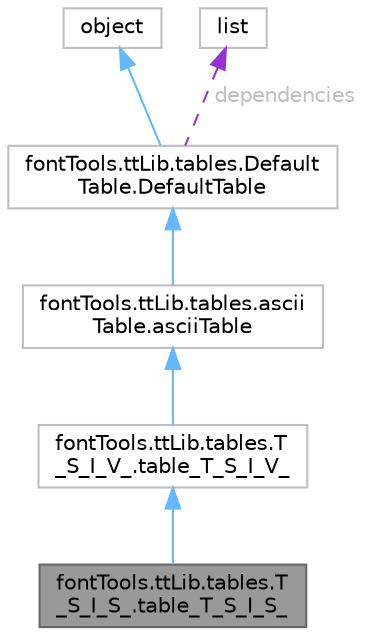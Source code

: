 digraph "fontTools.ttLib.tables.T_S_I_S_.table_T_S_I_S_"
{
 // LATEX_PDF_SIZE
  bgcolor="transparent";
  edge [fontname=Helvetica,fontsize=10,labelfontname=Helvetica,labelfontsize=10];
  node [fontname=Helvetica,fontsize=10,shape=box,height=0.2,width=0.4];
  Node1 [id="Node000001",label="fontTools.ttLib.tables.T\l_S_I_S_.table_T_S_I_S_",height=0.2,width=0.4,color="gray40", fillcolor="grey60", style="filled", fontcolor="black",tooltip=" "];
  Node2 -> Node1 [id="edge6_Node000001_Node000002",dir="back",color="steelblue1",style="solid",tooltip=" "];
  Node2 [id="Node000002",label="fontTools.ttLib.tables.T\l_S_I_V_.table_T_S_I_V_",height=0.2,width=0.4,color="grey75", fillcolor="white", style="filled",URL="$d3/d10/classfontTools_1_1ttLib_1_1tables_1_1T__S__I__V___1_1table__T__S__I__V__.html",tooltip=" "];
  Node3 -> Node2 [id="edge7_Node000002_Node000003",dir="back",color="steelblue1",style="solid",tooltip=" "];
  Node3 [id="Node000003",label="fontTools.ttLib.tables.ascii\lTable.asciiTable",height=0.2,width=0.4,color="grey75", fillcolor="white", style="filled",URL="$d2/df7/classfontTools_1_1ttLib_1_1tables_1_1asciiTable_1_1asciiTable.html",tooltip=" "];
  Node4 -> Node3 [id="edge8_Node000003_Node000004",dir="back",color="steelblue1",style="solid",tooltip=" "];
  Node4 [id="Node000004",label="fontTools.ttLib.tables.Default\lTable.DefaultTable",height=0.2,width=0.4,color="grey75", fillcolor="white", style="filled",URL="$d5/d2b/classfontTools_1_1ttLib_1_1tables_1_1DefaultTable_1_1DefaultTable.html",tooltip=" "];
  Node5 -> Node4 [id="edge9_Node000004_Node000005",dir="back",color="steelblue1",style="solid",tooltip=" "];
  Node5 [id="Node000005",label="object",height=0.2,width=0.4,color="grey75", fillcolor="white", style="filled",tooltip=" "];
  Node6 -> Node4 [id="edge10_Node000004_Node000006",dir="back",color="darkorchid3",style="dashed",tooltip=" ",label=" dependencies",fontcolor="grey" ];
  Node6 [id="Node000006",label="list",height=0.2,width=0.4,color="grey75", fillcolor="white", style="filled",tooltip=" "];
}
